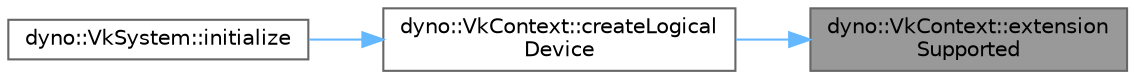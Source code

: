 digraph "dyno::VkContext::extensionSupported"
{
 // LATEX_PDF_SIZE
  bgcolor="transparent";
  edge [fontname=Helvetica,fontsize=10,labelfontname=Helvetica,labelfontsize=10];
  node [fontname=Helvetica,fontsize=10,shape=box,height=0.2,width=0.4];
  rankdir="RL";
  Node1 [id="Node000001",label="dyno::VkContext::extension\lSupported",height=0.2,width=0.4,color="gray40", fillcolor="grey60", style="filled", fontcolor="black",tooltip=" "];
  Node1 -> Node2 [id="edge1_Node000001_Node000002",dir="back",color="steelblue1",style="solid",tooltip=" "];
  Node2 [id="Node000002",label="dyno::VkContext::createLogical\lDevice",height=0.2,width=0.4,color="grey40", fillcolor="white", style="filled",URL="$classdyno_1_1_vk_context.html#a5b53e11dc0f04a6f875e793c79f5fe9d",tooltip=" "];
  Node2 -> Node3 [id="edge2_Node000002_Node000003",dir="back",color="steelblue1",style="solid",tooltip=" "];
  Node3 [id="Node000003",label="dyno::VkSystem::initialize",height=0.2,width=0.4,color="grey40", fillcolor="white", style="filled",URL="$classdyno_1_1_vk_system.html#a45a4e57cd6010eb407de90b51a149f3e",tooltip=" "];
}
